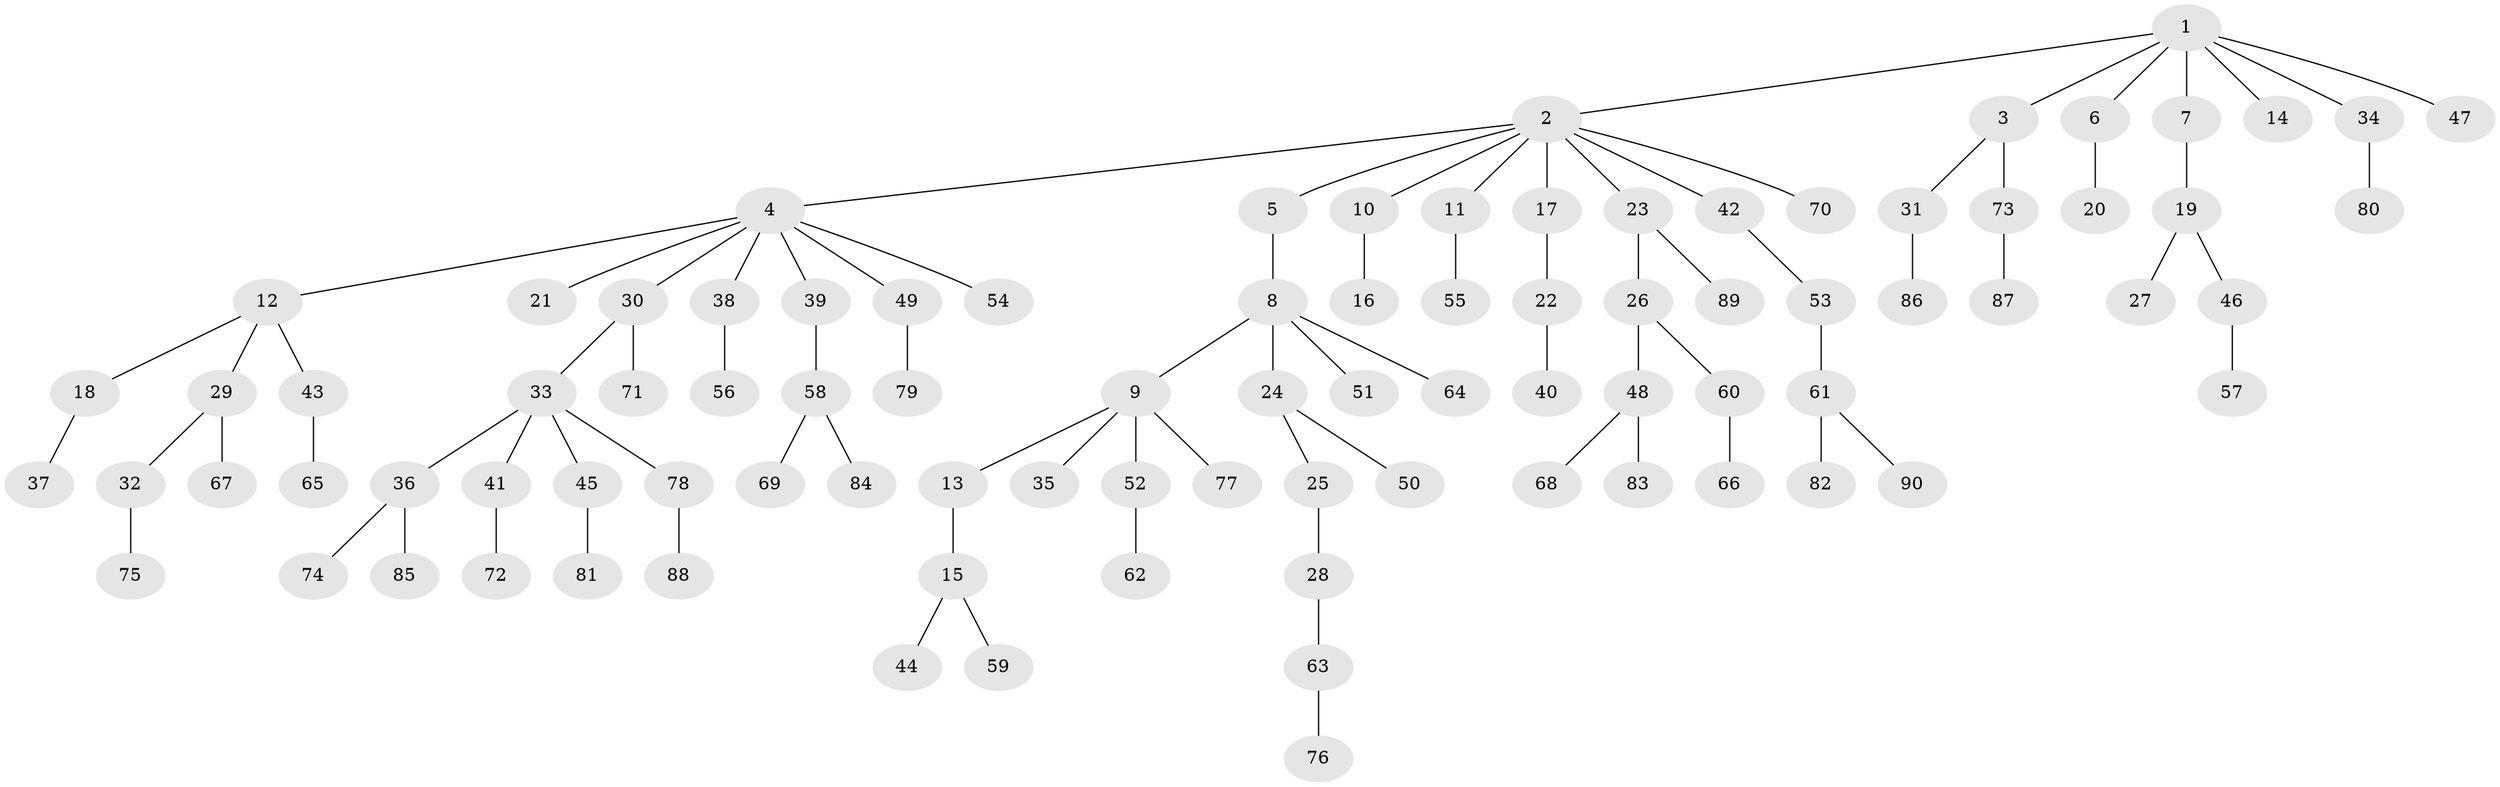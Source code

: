 // coarse degree distribution, {7: 0.03333333333333333, 9: 0.016666666666666666, 3: 0.05, 2: 0.26666666666666666, 6: 0.016666666666666666, 4: 0.016666666666666666, 5: 0.03333333333333333, 1: 0.5666666666666667}
// Generated by graph-tools (version 1.1) at 2025/42/03/06/25 10:42:03]
// undirected, 90 vertices, 89 edges
graph export_dot {
graph [start="1"]
  node [color=gray90,style=filled];
  1;
  2;
  3;
  4;
  5;
  6;
  7;
  8;
  9;
  10;
  11;
  12;
  13;
  14;
  15;
  16;
  17;
  18;
  19;
  20;
  21;
  22;
  23;
  24;
  25;
  26;
  27;
  28;
  29;
  30;
  31;
  32;
  33;
  34;
  35;
  36;
  37;
  38;
  39;
  40;
  41;
  42;
  43;
  44;
  45;
  46;
  47;
  48;
  49;
  50;
  51;
  52;
  53;
  54;
  55;
  56;
  57;
  58;
  59;
  60;
  61;
  62;
  63;
  64;
  65;
  66;
  67;
  68;
  69;
  70;
  71;
  72;
  73;
  74;
  75;
  76;
  77;
  78;
  79;
  80;
  81;
  82;
  83;
  84;
  85;
  86;
  87;
  88;
  89;
  90;
  1 -- 2;
  1 -- 3;
  1 -- 6;
  1 -- 7;
  1 -- 14;
  1 -- 34;
  1 -- 47;
  2 -- 4;
  2 -- 5;
  2 -- 10;
  2 -- 11;
  2 -- 17;
  2 -- 23;
  2 -- 42;
  2 -- 70;
  3 -- 31;
  3 -- 73;
  4 -- 12;
  4 -- 21;
  4 -- 30;
  4 -- 38;
  4 -- 39;
  4 -- 49;
  4 -- 54;
  5 -- 8;
  6 -- 20;
  7 -- 19;
  8 -- 9;
  8 -- 24;
  8 -- 51;
  8 -- 64;
  9 -- 13;
  9 -- 35;
  9 -- 52;
  9 -- 77;
  10 -- 16;
  11 -- 55;
  12 -- 18;
  12 -- 29;
  12 -- 43;
  13 -- 15;
  15 -- 44;
  15 -- 59;
  17 -- 22;
  18 -- 37;
  19 -- 27;
  19 -- 46;
  22 -- 40;
  23 -- 26;
  23 -- 89;
  24 -- 25;
  24 -- 50;
  25 -- 28;
  26 -- 48;
  26 -- 60;
  28 -- 63;
  29 -- 32;
  29 -- 67;
  30 -- 33;
  30 -- 71;
  31 -- 86;
  32 -- 75;
  33 -- 36;
  33 -- 41;
  33 -- 45;
  33 -- 78;
  34 -- 80;
  36 -- 74;
  36 -- 85;
  38 -- 56;
  39 -- 58;
  41 -- 72;
  42 -- 53;
  43 -- 65;
  45 -- 81;
  46 -- 57;
  48 -- 68;
  48 -- 83;
  49 -- 79;
  52 -- 62;
  53 -- 61;
  58 -- 69;
  58 -- 84;
  60 -- 66;
  61 -- 82;
  61 -- 90;
  63 -- 76;
  73 -- 87;
  78 -- 88;
}
